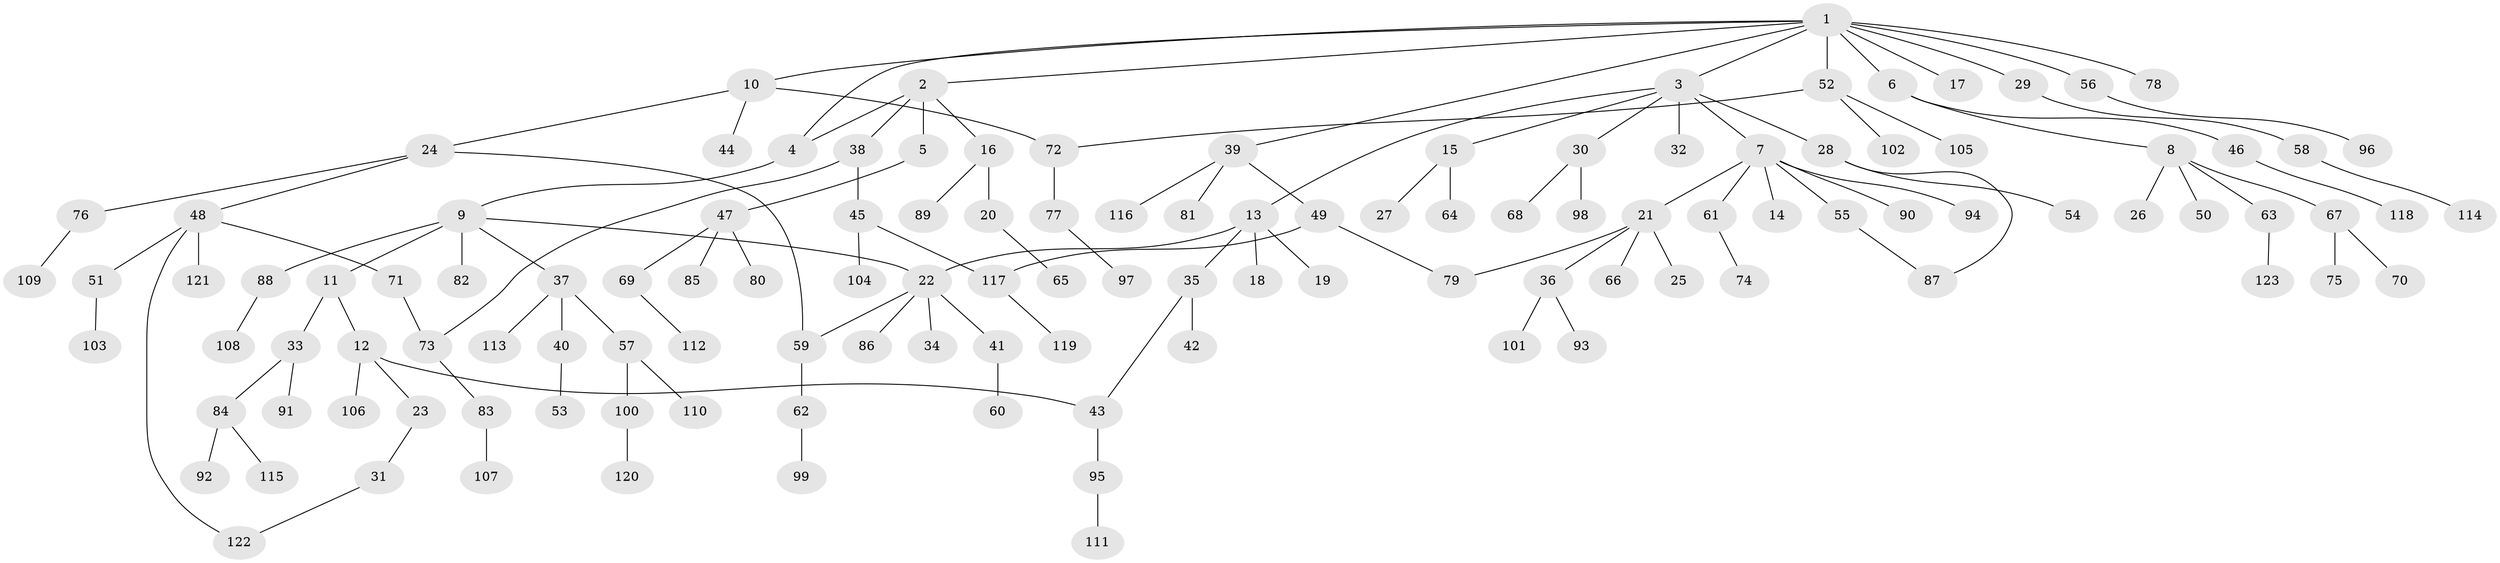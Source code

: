 // Generated by graph-tools (version 1.1) at 2025/42/03/09/25 04:42:07]
// undirected, 123 vertices, 132 edges
graph export_dot {
graph [start="1"]
  node [color=gray90,style=filled];
  1;
  2;
  3;
  4;
  5;
  6;
  7;
  8;
  9;
  10;
  11;
  12;
  13;
  14;
  15;
  16;
  17;
  18;
  19;
  20;
  21;
  22;
  23;
  24;
  25;
  26;
  27;
  28;
  29;
  30;
  31;
  32;
  33;
  34;
  35;
  36;
  37;
  38;
  39;
  40;
  41;
  42;
  43;
  44;
  45;
  46;
  47;
  48;
  49;
  50;
  51;
  52;
  53;
  54;
  55;
  56;
  57;
  58;
  59;
  60;
  61;
  62;
  63;
  64;
  65;
  66;
  67;
  68;
  69;
  70;
  71;
  72;
  73;
  74;
  75;
  76;
  77;
  78;
  79;
  80;
  81;
  82;
  83;
  84;
  85;
  86;
  87;
  88;
  89;
  90;
  91;
  92;
  93;
  94;
  95;
  96;
  97;
  98;
  99;
  100;
  101;
  102;
  103;
  104;
  105;
  106;
  107;
  108;
  109;
  110;
  111;
  112;
  113;
  114;
  115;
  116;
  117;
  118;
  119;
  120;
  121;
  122;
  123;
  1 -- 2;
  1 -- 3;
  1 -- 4;
  1 -- 6;
  1 -- 10;
  1 -- 17;
  1 -- 29;
  1 -- 39;
  1 -- 52;
  1 -- 56;
  1 -- 78;
  2 -- 5;
  2 -- 16;
  2 -- 38;
  2 -- 4;
  3 -- 7;
  3 -- 13;
  3 -- 15;
  3 -- 28;
  3 -- 30;
  3 -- 32;
  4 -- 9;
  5 -- 47;
  6 -- 8;
  6 -- 46;
  7 -- 14;
  7 -- 21;
  7 -- 55;
  7 -- 61;
  7 -- 90;
  7 -- 94;
  8 -- 26;
  8 -- 50;
  8 -- 63;
  8 -- 67;
  9 -- 11;
  9 -- 22;
  9 -- 37;
  9 -- 82;
  9 -- 88;
  10 -- 24;
  10 -- 44;
  10 -- 72;
  11 -- 12;
  11 -- 33;
  12 -- 23;
  12 -- 106;
  12 -- 43;
  13 -- 18;
  13 -- 19;
  13 -- 35;
  13 -- 22;
  15 -- 27;
  15 -- 64;
  16 -- 20;
  16 -- 89;
  20 -- 65;
  21 -- 25;
  21 -- 36;
  21 -- 66;
  21 -- 79;
  22 -- 34;
  22 -- 41;
  22 -- 59;
  22 -- 86;
  23 -- 31;
  24 -- 48;
  24 -- 76;
  24 -- 59;
  28 -- 54;
  28 -- 87;
  29 -- 58;
  30 -- 68;
  30 -- 98;
  31 -- 122;
  33 -- 84;
  33 -- 91;
  35 -- 42;
  35 -- 43;
  36 -- 93;
  36 -- 101;
  37 -- 40;
  37 -- 57;
  37 -- 113;
  38 -- 45;
  38 -- 73;
  39 -- 49;
  39 -- 81;
  39 -- 116;
  40 -- 53;
  41 -- 60;
  43 -- 95;
  45 -- 104;
  45 -- 117;
  46 -- 118;
  47 -- 69;
  47 -- 80;
  47 -- 85;
  48 -- 51;
  48 -- 71;
  48 -- 121;
  48 -- 122;
  49 -- 117;
  49 -- 79;
  51 -- 103;
  52 -- 72;
  52 -- 102;
  52 -- 105;
  55 -- 87;
  56 -- 96;
  57 -- 100;
  57 -- 110;
  58 -- 114;
  59 -- 62;
  61 -- 74;
  62 -- 99;
  63 -- 123;
  67 -- 70;
  67 -- 75;
  69 -- 112;
  71 -- 73;
  72 -- 77;
  73 -- 83;
  76 -- 109;
  77 -- 97;
  83 -- 107;
  84 -- 92;
  84 -- 115;
  88 -- 108;
  95 -- 111;
  100 -- 120;
  117 -- 119;
}
